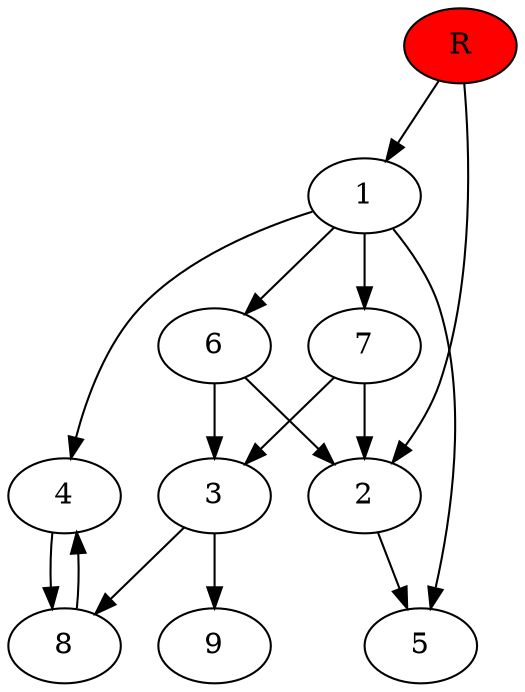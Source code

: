 digraph prb21149 {
	1
	2
	3
	4
	5
	6
	7
	8
	R [fillcolor="#ff0000" style=filled]
	1 -> 4
	1 -> 5
	1 -> 6
	1 -> 7
	2 -> 5
	3 -> 8
	3 -> 9
	4 -> 8
	6 -> 2
	6 -> 3
	7 -> 2
	7 -> 3
	8 -> 4
	R -> 1
	R -> 2
}
